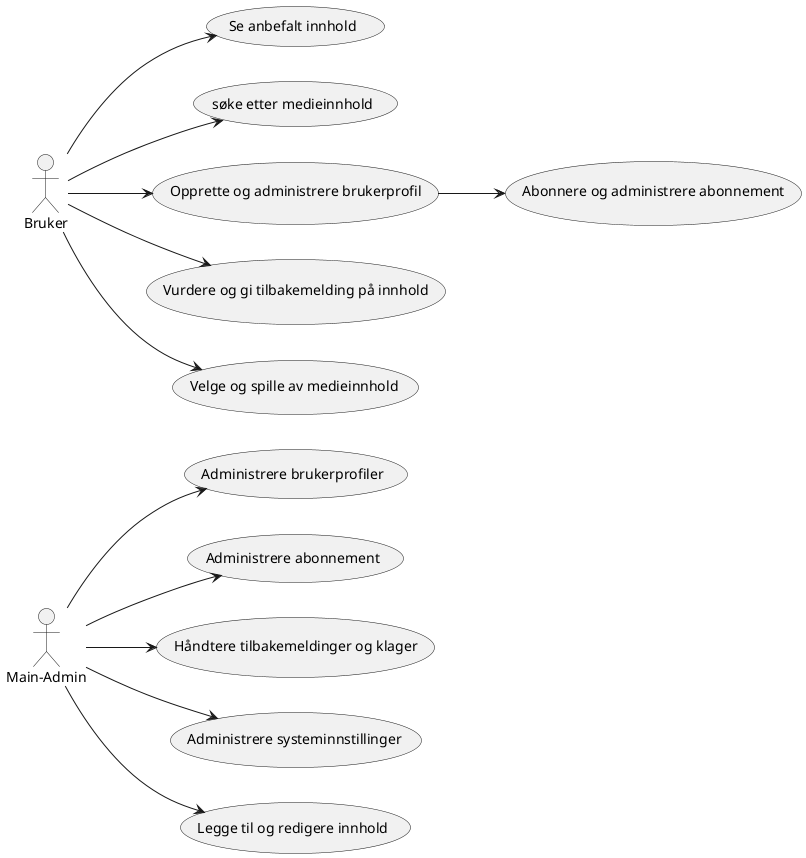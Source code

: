 @startuml Oppgave_1
left to right direction
:Main-Admin: as Admin
:Bruker: as Bruker 

Admin --> (Administrere brukerprofiler)
Admin --> (Administrere abonnement)
Admin --> (Håndtere tilbakemeldinger og klager)
Admin --> (Administrere systeminnstillinger)
Admin --> (Legge til og redigere innhold)


Bruker --> (Se anbefalt innhold)
Bruker --> (søke etter medieinnhold)
Bruker --> (Opprette og administrere brukerprofil)
(Opprette og administrere brukerprofil) --> (Abonnere og administrere abonnement)
Bruker --> (Vurdere og gi tilbakemelding på innhold)
Bruker --> (Velge og spille av medieinnhold)




@enduml